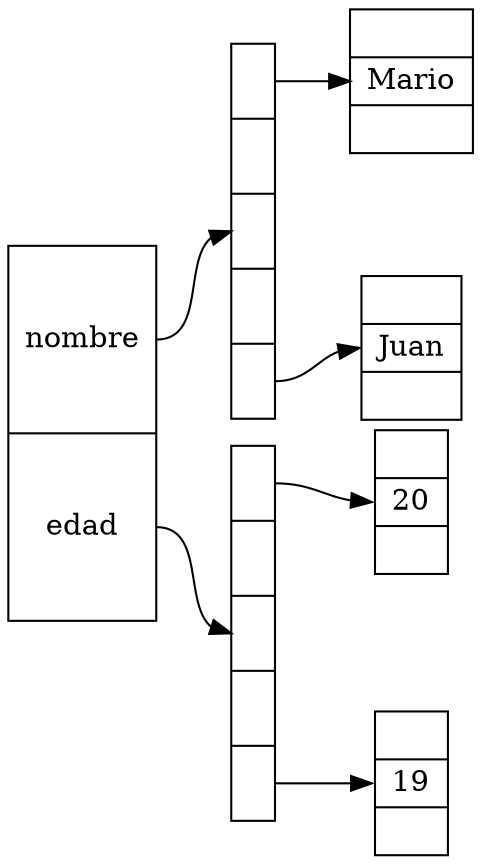 digraph G { 
nodesep=.05; 
rankdir=LR; 
node [shape=record,width=.1,height=.1] 
nodeIndices [label = "<nombre> nombre |<edad> edad  ",height=2.5]; 
nodenombre [label = "<f0> |<f1> |<f2> |<f3> |<f4>  ",height=2.5]; 
nodeIndices:nombre -> nodenombre:f2;
nodenombre1 [label = "<f0> |<f1> Mario|<f2> "];
nodenombre:f0 -> "nodenombre1":f1;
nodenombre2 [label = "<f0> |<f1> Juan|<f2> "];
nodenombre:f4 -> "nodenombre2":f1;
nodeedad [label = "<f0> |<f1> |<f2> |<f3> |<f4>  ",height=2.5]; 
nodeIndices:edad -> nodeedad:f2;
nodeedad2 [label = "<f0> |<f1> 20|<f2> "];
nodeedad:f0 -> "nodeedad2":f1;
nodeedad1 [label = "<f0> |<f1> 19|<f2> "];
nodeedad:f4 -> "nodeedad1":f1;
}
